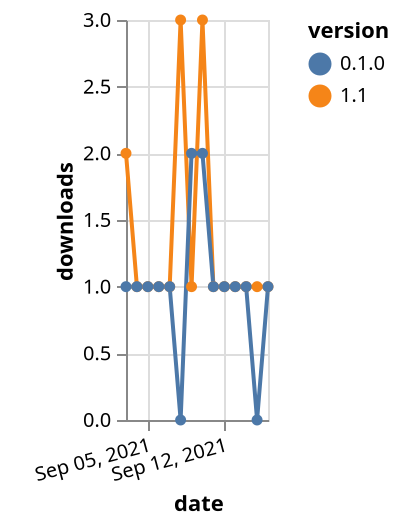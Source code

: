 {"$schema": "https://vega.github.io/schema/vega-lite/v5.json", "description": "A simple bar chart with embedded data.", "data": {"values": [{"date": "2021-09-03", "total": 622, "delta": 2, "version": "1.1"}, {"date": "2021-09-04", "total": 623, "delta": 1, "version": "1.1"}, {"date": "2021-09-05", "total": 624, "delta": 1, "version": "1.1"}, {"date": "2021-09-06", "total": 625, "delta": 1, "version": "1.1"}, {"date": "2021-09-07", "total": 626, "delta": 1, "version": "1.1"}, {"date": "2021-09-08", "total": 629, "delta": 3, "version": "1.1"}, {"date": "2021-09-09", "total": 630, "delta": 1, "version": "1.1"}, {"date": "2021-09-10", "total": 633, "delta": 3, "version": "1.1"}, {"date": "2021-09-11", "total": 634, "delta": 1, "version": "1.1"}, {"date": "2021-09-12", "total": 635, "delta": 1, "version": "1.1"}, {"date": "2021-09-13", "total": 636, "delta": 1, "version": "1.1"}, {"date": "2021-09-14", "total": 637, "delta": 1, "version": "1.1"}, {"date": "2021-09-15", "total": 638, "delta": 1, "version": "1.1"}, {"date": "2021-09-16", "total": 639, "delta": 1, "version": "1.1"}, {"date": "2021-09-03", "total": 245, "delta": 1, "version": "0.1.0"}, {"date": "2021-09-04", "total": 246, "delta": 1, "version": "0.1.0"}, {"date": "2021-09-05", "total": 247, "delta": 1, "version": "0.1.0"}, {"date": "2021-09-06", "total": 248, "delta": 1, "version": "0.1.0"}, {"date": "2021-09-07", "total": 249, "delta": 1, "version": "0.1.0"}, {"date": "2021-09-08", "total": 249, "delta": 0, "version": "0.1.0"}, {"date": "2021-09-09", "total": 251, "delta": 2, "version": "0.1.0"}, {"date": "2021-09-10", "total": 253, "delta": 2, "version": "0.1.0"}, {"date": "2021-09-11", "total": 254, "delta": 1, "version": "0.1.0"}, {"date": "2021-09-12", "total": 255, "delta": 1, "version": "0.1.0"}, {"date": "2021-09-13", "total": 256, "delta": 1, "version": "0.1.0"}, {"date": "2021-09-14", "total": 257, "delta": 1, "version": "0.1.0"}, {"date": "2021-09-15", "total": 257, "delta": 0, "version": "0.1.0"}, {"date": "2021-09-16", "total": 258, "delta": 1, "version": "0.1.0"}]}, "width": "container", "mark": {"type": "line", "point": {"filled": true}}, "encoding": {"x": {"field": "date", "type": "temporal", "timeUnit": "yearmonthdate", "title": "date", "axis": {"labelAngle": -15}}, "y": {"field": "delta", "type": "quantitative", "title": "downloads"}, "color": {"field": "version", "type": "nominal"}, "tooltip": {"field": "delta"}}}